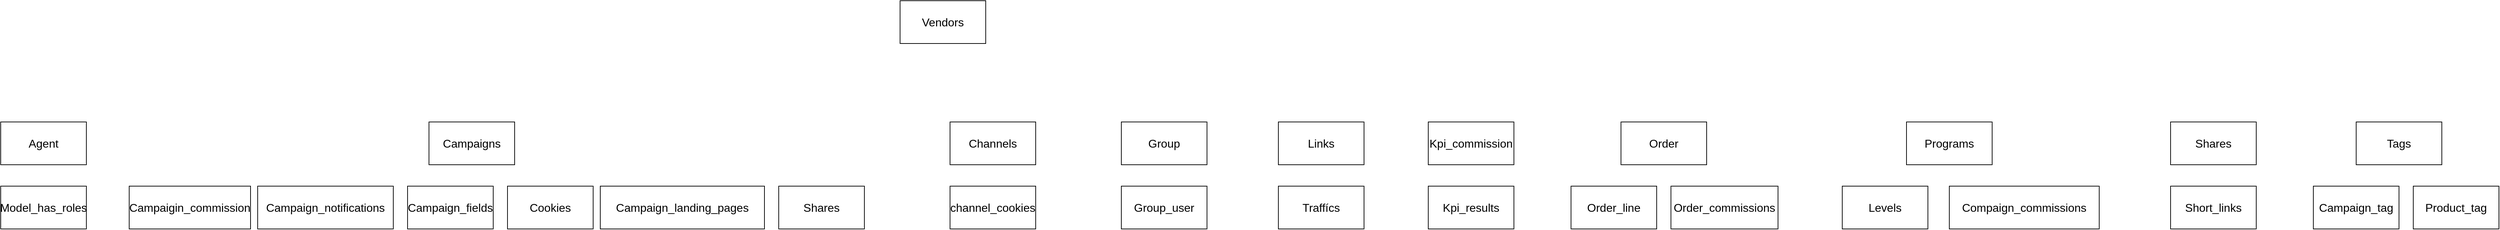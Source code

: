 <mxfile version="20.2.7" type="github">
  <diagram id="7WxGNDYHlxl3xqgLbLH1" name="Trang-1">
    <mxGraphModel dx="2703" dy="3103" grid="1" gridSize="10" guides="1" tooltips="1" connect="1" arrows="1" fold="1" page="1" pageScale="1" pageWidth="900" pageHeight="1600" math="0" shadow="0">
      <root>
        <mxCell id="0" />
        <mxCell id="1" parent="0" />
        <mxCell id="TKZPILRBnv-UlWAj5tF5-8" value="Agent" style="rounded=0;whiteSpace=wrap;html=1;fontSize=16;" vertex="1" parent="1">
          <mxGeometry x="40" y="20" width="120" height="60" as="geometry" />
        </mxCell>
        <mxCell id="TKZPILRBnv-UlWAj5tF5-9" value="Model_has_roles" style="rounded=0;whiteSpace=wrap;html=1;fontSize=16;" vertex="1" parent="1">
          <mxGeometry x="40" y="110" width="120" height="60" as="geometry" />
        </mxCell>
        <mxCell id="TKZPILRBnv-UlWAj5tF5-10" value="Campaigns" style="rounded=0;whiteSpace=wrap;html=1;fontSize=16;" vertex="1" parent="1">
          <mxGeometry x="640" y="20" width="120" height="60" as="geometry" />
        </mxCell>
        <mxCell id="TKZPILRBnv-UlWAj5tF5-11" value="Campaigin_commission" style="rounded=0;whiteSpace=wrap;html=1;fontSize=16;" vertex="1" parent="1">
          <mxGeometry x="220" y="110" width="170" height="60" as="geometry" />
        </mxCell>
        <mxCell id="TKZPILRBnv-UlWAj5tF5-12" value="Campaign_notifications" style="rounded=0;whiteSpace=wrap;html=1;fontSize=16;" vertex="1" parent="1">
          <mxGeometry x="400" y="110" width="190" height="60" as="geometry" />
        </mxCell>
        <mxCell id="TKZPILRBnv-UlWAj5tF5-13" value="Campaign_fields" style="rounded=0;whiteSpace=wrap;html=1;fontSize=16;" vertex="1" parent="1">
          <mxGeometry x="610" y="110" width="120" height="60" as="geometry" />
        </mxCell>
        <mxCell id="TKZPILRBnv-UlWAj5tF5-14" value="Cookies" style="rounded=0;whiteSpace=wrap;html=1;fontSize=16;" vertex="1" parent="1">
          <mxGeometry x="750" y="110" width="120" height="60" as="geometry" />
        </mxCell>
        <mxCell id="TKZPILRBnv-UlWAj5tF5-15" value="Campaign_landing_pages" style="rounded=0;whiteSpace=wrap;html=1;fontSize=16;" vertex="1" parent="1">
          <mxGeometry x="880" y="110" width="230" height="60" as="geometry" />
        </mxCell>
        <mxCell id="TKZPILRBnv-UlWAj5tF5-16" value="Shares" style="rounded=0;whiteSpace=wrap;html=1;fontSize=16;" vertex="1" parent="1">
          <mxGeometry x="1130" y="110" width="120" height="60" as="geometry" />
        </mxCell>
        <mxCell id="TKZPILRBnv-UlWAj5tF5-17" value="Channels" style="rounded=0;whiteSpace=wrap;html=1;fontSize=16;" vertex="1" parent="1">
          <mxGeometry x="1370" y="20" width="120" height="60" as="geometry" />
        </mxCell>
        <mxCell id="TKZPILRBnv-UlWAj5tF5-19" value="channel_cookies" style="rounded=0;whiteSpace=wrap;html=1;fontSize=16;" vertex="1" parent="1">
          <mxGeometry x="1370" y="110" width="120" height="60" as="geometry" />
        </mxCell>
        <mxCell id="TKZPILRBnv-UlWAj5tF5-20" value="Group" style="rounded=0;whiteSpace=wrap;html=1;fontSize=16;" vertex="1" parent="1">
          <mxGeometry x="1610" y="20" width="120" height="60" as="geometry" />
        </mxCell>
        <mxCell id="TKZPILRBnv-UlWAj5tF5-21" value="Group_user" style="rounded=0;whiteSpace=wrap;html=1;fontSize=16;" vertex="1" parent="1">
          <mxGeometry x="1610" y="110" width="120" height="60" as="geometry" />
        </mxCell>
        <mxCell id="TKZPILRBnv-UlWAj5tF5-22" value="Links" style="rounded=0;whiteSpace=wrap;html=1;fontSize=16;" vertex="1" parent="1">
          <mxGeometry x="1830" y="20" width="120" height="60" as="geometry" />
        </mxCell>
        <mxCell id="TKZPILRBnv-UlWAj5tF5-23" value="Traffícs" style="rounded=0;whiteSpace=wrap;html=1;fontSize=16;" vertex="1" parent="1">
          <mxGeometry x="1830" y="110" width="120" height="60" as="geometry" />
        </mxCell>
        <mxCell id="TKZPILRBnv-UlWAj5tF5-24" value="Kpi_commission" style="rounded=0;whiteSpace=wrap;html=1;fontSize=16;" vertex="1" parent="1">
          <mxGeometry x="2040" y="20" width="120" height="60" as="geometry" />
        </mxCell>
        <mxCell id="TKZPILRBnv-UlWAj5tF5-25" value="Kpi_results" style="rounded=0;whiteSpace=wrap;html=1;fontSize=16;" vertex="1" parent="1">
          <mxGeometry x="2040" y="110" width="120" height="60" as="geometry" />
        </mxCell>
        <mxCell id="TKZPILRBnv-UlWAj5tF5-26" value="Order" style="rounded=0;whiteSpace=wrap;html=1;fontSize=16;" vertex="1" parent="1">
          <mxGeometry x="2310" y="20" width="120" height="60" as="geometry" />
        </mxCell>
        <mxCell id="TKZPILRBnv-UlWAj5tF5-27" value="Order_line" style="rounded=0;whiteSpace=wrap;html=1;fontSize=16;" vertex="1" parent="1">
          <mxGeometry x="2240" y="110" width="120" height="60" as="geometry" />
        </mxCell>
        <mxCell id="TKZPILRBnv-UlWAj5tF5-28" value="Order_commissions" style="rounded=0;whiteSpace=wrap;html=1;fontSize=16;" vertex="1" parent="1">
          <mxGeometry x="2380" y="110" width="150" height="60" as="geometry" />
        </mxCell>
        <mxCell id="TKZPILRBnv-UlWAj5tF5-29" value="Programs" style="rounded=0;whiteSpace=wrap;html=1;fontSize=16;" vertex="1" parent="1">
          <mxGeometry x="2710" y="20" width="120" height="60" as="geometry" />
        </mxCell>
        <mxCell id="TKZPILRBnv-UlWAj5tF5-30" value="Levels" style="rounded=0;whiteSpace=wrap;html=1;fontSize=16;" vertex="1" parent="1">
          <mxGeometry x="2620" y="110" width="120" height="60" as="geometry" />
        </mxCell>
        <mxCell id="TKZPILRBnv-UlWAj5tF5-31" value="Compaign_commissions" style="rounded=0;whiteSpace=wrap;html=1;fontSize=16;" vertex="1" parent="1">
          <mxGeometry x="2770" y="110" width="210" height="60" as="geometry" />
        </mxCell>
        <mxCell id="TKZPILRBnv-UlWAj5tF5-32" value="Shares" style="rounded=0;whiteSpace=wrap;html=1;fontSize=16;" vertex="1" parent="1">
          <mxGeometry x="3080" y="20" width="120" height="60" as="geometry" />
        </mxCell>
        <mxCell id="TKZPILRBnv-UlWAj5tF5-33" value="Short_links" style="rounded=0;whiteSpace=wrap;html=1;fontSize=16;" vertex="1" parent="1">
          <mxGeometry x="3080" y="110" width="120" height="60" as="geometry" />
        </mxCell>
        <mxCell id="TKZPILRBnv-UlWAj5tF5-34" value="Tags" style="rounded=0;whiteSpace=wrap;html=1;fontSize=16;" vertex="1" parent="1">
          <mxGeometry x="3340" y="20" width="120" height="60" as="geometry" />
        </mxCell>
        <mxCell id="TKZPILRBnv-UlWAj5tF5-35" value="Campaign_tag" style="rounded=0;whiteSpace=wrap;html=1;fontSize=16;" vertex="1" parent="1">
          <mxGeometry x="3280" y="110" width="120" height="60" as="geometry" />
        </mxCell>
        <mxCell id="TKZPILRBnv-UlWAj5tF5-36" value="Product_tag" style="rounded=0;whiteSpace=wrap;html=1;fontSize=16;" vertex="1" parent="1">
          <mxGeometry x="3420" y="110" width="120" height="60" as="geometry" />
        </mxCell>
        <mxCell id="TKZPILRBnv-UlWAj5tF5-37" value="Vendors" style="rounded=0;whiteSpace=wrap;html=1;fontSize=16;" vertex="1" parent="1">
          <mxGeometry x="1300" y="-150" width="120" height="60" as="geometry" />
        </mxCell>
      </root>
    </mxGraphModel>
  </diagram>
</mxfile>
